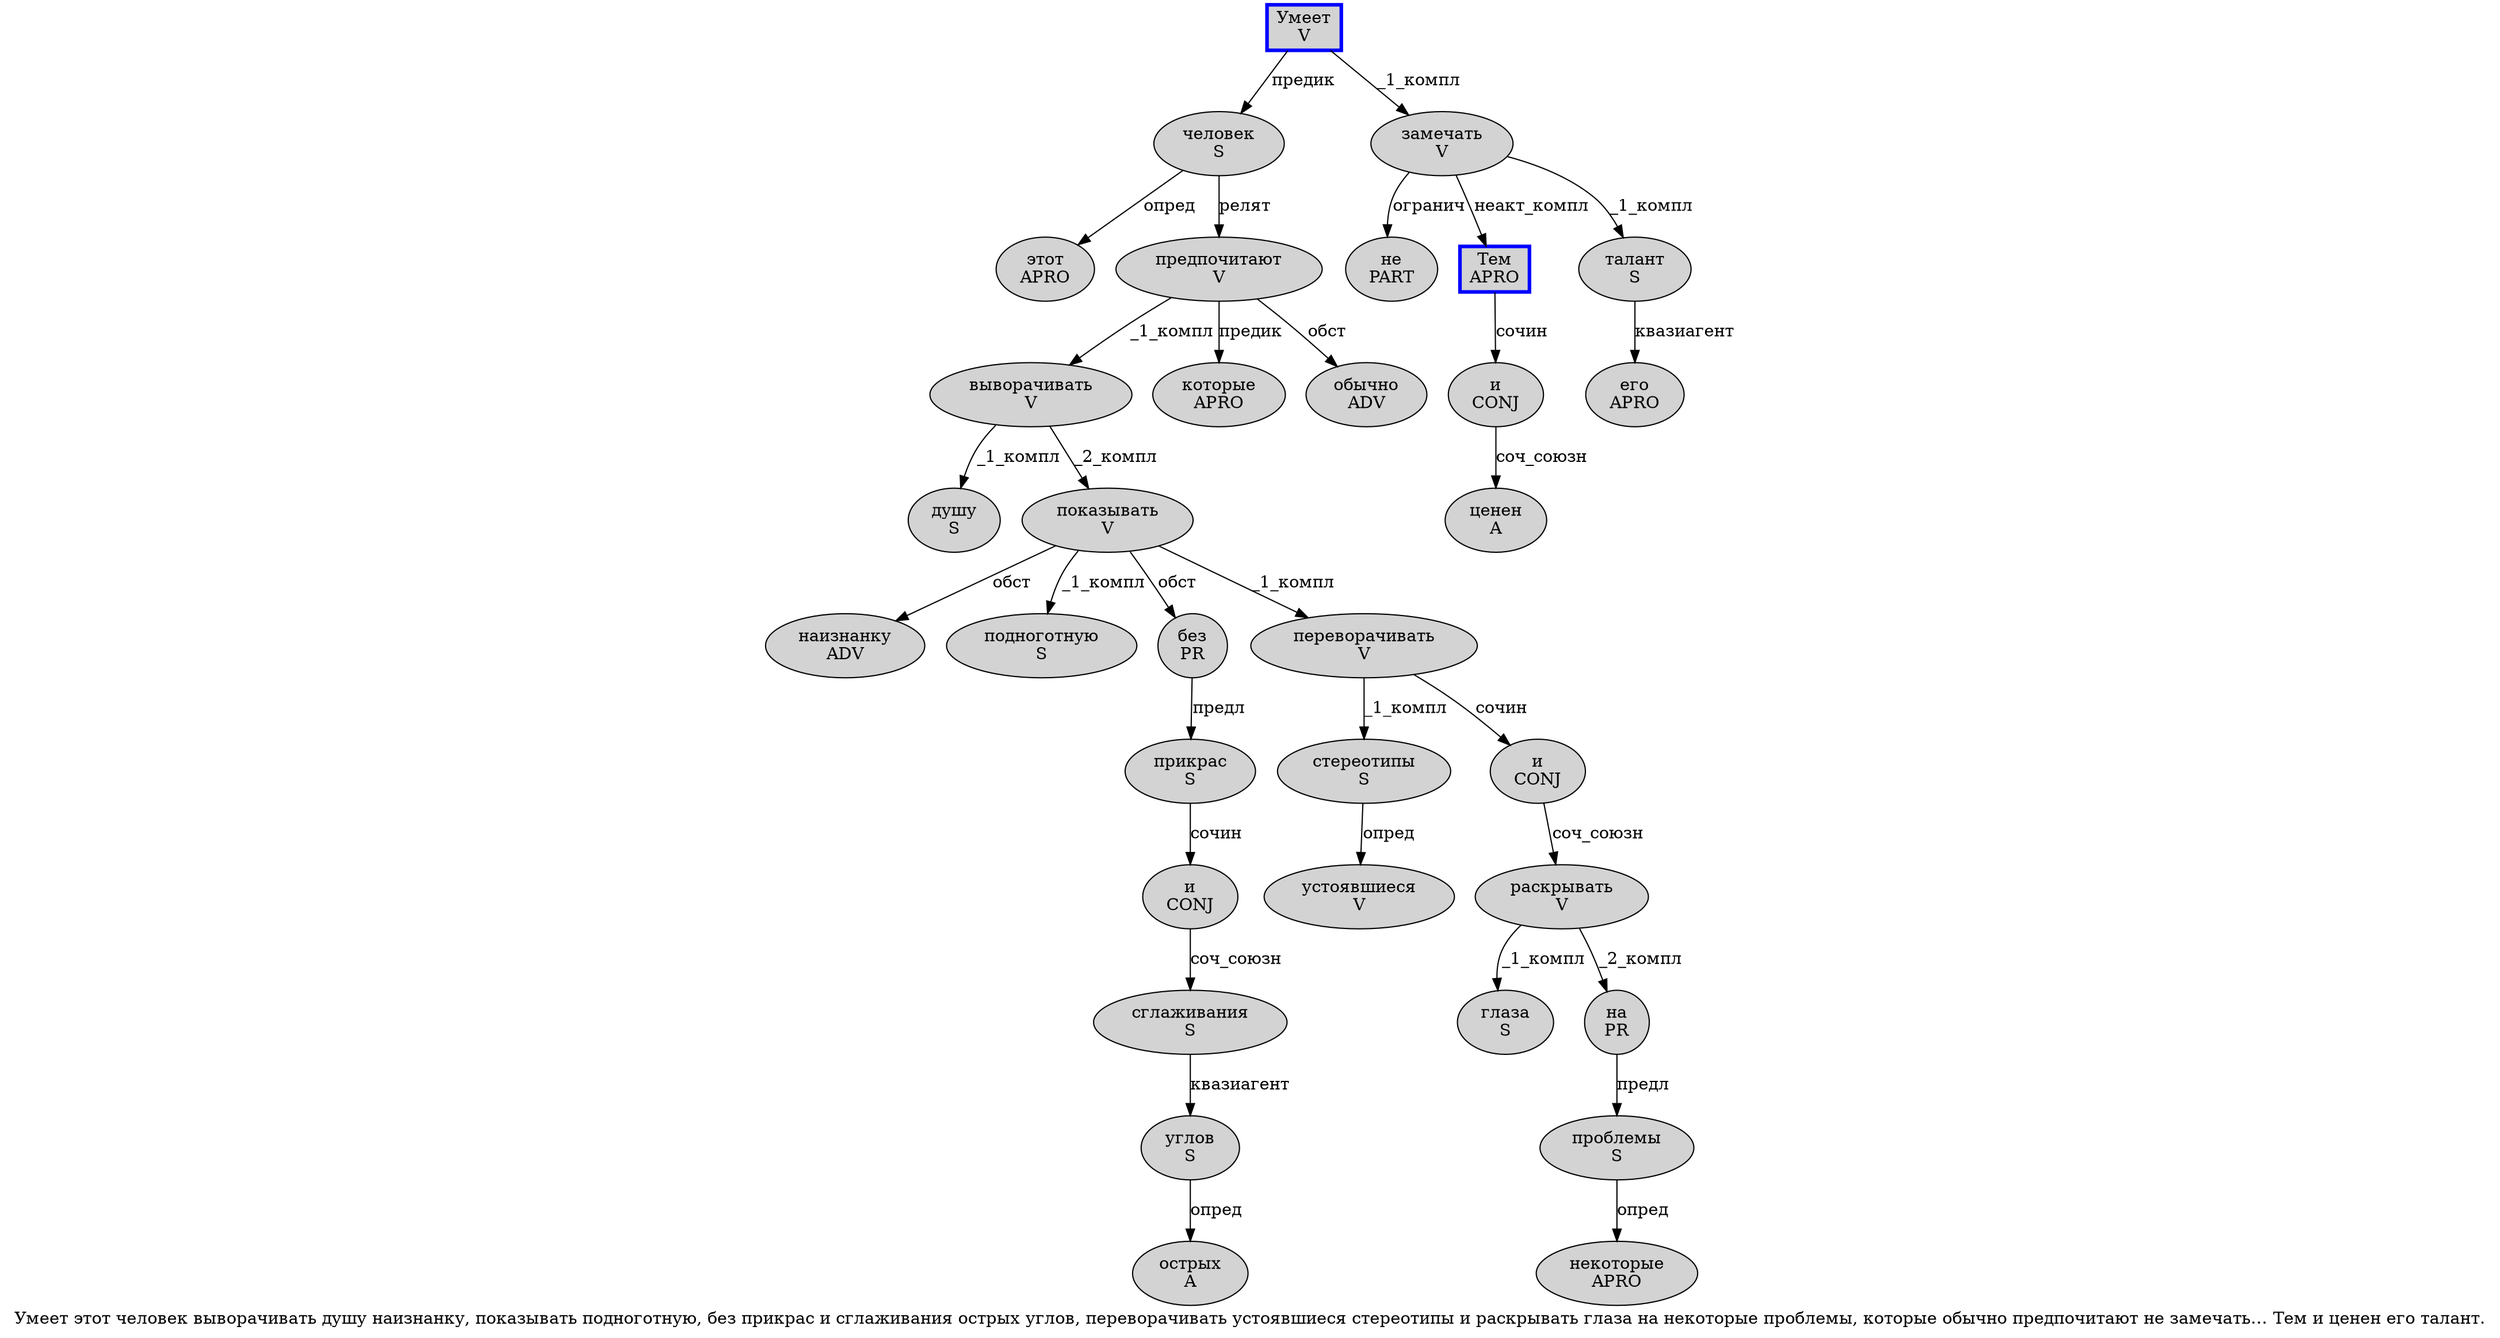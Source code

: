 digraph SENTENCE_949 {
	graph [label="Умеет этот человек выворачивать душу наизнанку, показывать подноготную, без прикрас и сглаживания острых углов, переворачивать устоявшиеся стереотипы и раскрывать глаза на некоторые проблемы, которые обычно предпочитают не замечать… Тем и ценен его талант."]
	node [style=filled]
		0 [label="Умеет
V" color=blue fillcolor=lightgray penwidth=3 shape=box]
		1 [label="этот
APRO" color="" fillcolor=lightgray penwidth=1 shape=ellipse]
		2 [label="человек
S" color="" fillcolor=lightgray penwidth=1 shape=ellipse]
		3 [label="выворачивать
V" color="" fillcolor=lightgray penwidth=1 shape=ellipse]
		4 [label="душу
S" color="" fillcolor=lightgray penwidth=1 shape=ellipse]
		5 [label="наизнанку
ADV" color="" fillcolor=lightgray penwidth=1 shape=ellipse]
		7 [label="показывать
V" color="" fillcolor=lightgray penwidth=1 shape=ellipse]
		8 [label="подноготную
S" color="" fillcolor=lightgray penwidth=1 shape=ellipse]
		10 [label="без
PR" color="" fillcolor=lightgray penwidth=1 shape=ellipse]
		11 [label="прикрас
S" color="" fillcolor=lightgray penwidth=1 shape=ellipse]
		12 [label="и
CONJ" color="" fillcolor=lightgray penwidth=1 shape=ellipse]
		13 [label="сглаживания
S" color="" fillcolor=lightgray penwidth=1 shape=ellipse]
		14 [label="острых
A" color="" fillcolor=lightgray penwidth=1 shape=ellipse]
		15 [label="углов
S" color="" fillcolor=lightgray penwidth=1 shape=ellipse]
		17 [label="переворачивать
V" color="" fillcolor=lightgray penwidth=1 shape=ellipse]
		18 [label="устоявшиеся
V" color="" fillcolor=lightgray penwidth=1 shape=ellipse]
		19 [label="стереотипы
S" color="" fillcolor=lightgray penwidth=1 shape=ellipse]
		20 [label="и
CONJ" color="" fillcolor=lightgray penwidth=1 shape=ellipse]
		21 [label="раскрывать
V" color="" fillcolor=lightgray penwidth=1 shape=ellipse]
		22 [label="глаза
S" color="" fillcolor=lightgray penwidth=1 shape=ellipse]
		23 [label="на
PR" color="" fillcolor=lightgray penwidth=1 shape=ellipse]
		24 [label="некоторые
APRO" color="" fillcolor=lightgray penwidth=1 shape=ellipse]
		25 [label="проблемы
S" color="" fillcolor=lightgray penwidth=1 shape=ellipse]
		27 [label="которые
APRO" color="" fillcolor=lightgray penwidth=1 shape=ellipse]
		28 [label="обычно
ADV" color="" fillcolor=lightgray penwidth=1 shape=ellipse]
		29 [label="предпочитают
V" color="" fillcolor=lightgray penwidth=1 shape=ellipse]
		30 [label="не
PART" color="" fillcolor=lightgray penwidth=1 shape=ellipse]
		31 [label="замечать
V" color="" fillcolor=lightgray penwidth=1 shape=ellipse]
		33 [label="Тем
APRO" color=blue fillcolor=lightgray penwidth=3 shape=box]
		34 [label="и
CONJ" color="" fillcolor=lightgray penwidth=1 shape=ellipse]
		35 [label="ценен
A" color="" fillcolor=lightgray penwidth=1 shape=ellipse]
		36 [label="его
APRO" color="" fillcolor=lightgray penwidth=1 shape=ellipse]
		37 [label="талант
S" color="" fillcolor=lightgray penwidth=1 shape=ellipse]
			3 -> 4 [label="_1_компл"]
			3 -> 7 [label="_2_компл"]
			13 -> 15 [label="квазиагент"]
			19 -> 18 [label="опред"]
			20 -> 21 [label="соч_союзн"]
			0 -> 2 [label="предик"]
			0 -> 31 [label="_1_компл"]
			23 -> 25 [label="предл"]
			34 -> 35 [label="соч_союзн"]
			37 -> 36 [label="квазиагент"]
			7 -> 5 [label="обст"]
			7 -> 8 [label="_1_компл"]
			7 -> 10 [label="обст"]
			7 -> 17 [label="_1_компл"]
			29 -> 3 [label="_1_компл"]
			29 -> 27 [label="предик"]
			29 -> 28 [label="обст"]
			21 -> 22 [label="_1_компл"]
			21 -> 23 [label="_2_компл"]
			10 -> 11 [label="предл"]
			15 -> 14 [label="опред"]
			2 -> 1 [label="опред"]
			2 -> 29 [label="релят"]
			33 -> 34 [label="сочин"]
			17 -> 19 [label="_1_компл"]
			17 -> 20 [label="сочин"]
			12 -> 13 [label="соч_союзн"]
			25 -> 24 [label="опред"]
			11 -> 12 [label="сочин"]
			31 -> 30 [label="огранич"]
			31 -> 33 [label="неакт_компл"]
			31 -> 37 [label="_1_компл"]
}